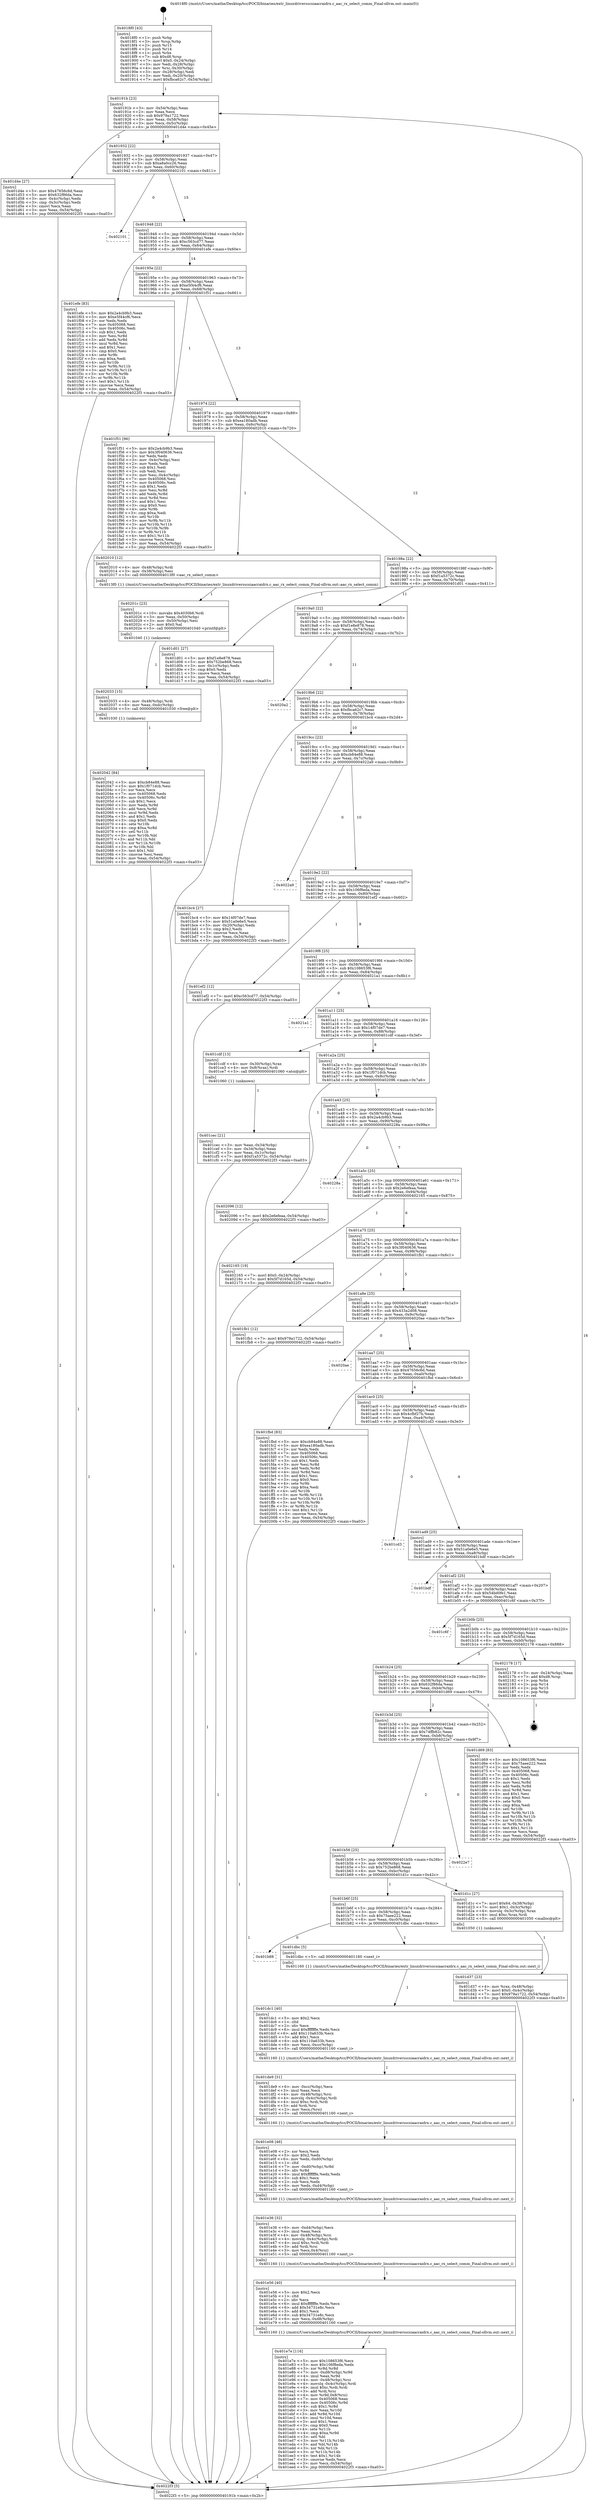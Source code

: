 digraph "0x4018f0" {
  label = "0x4018f0 (/mnt/c/Users/mathe/Desktop/tcc/POCII/binaries/extr_linuxdriversscsiaacraidrx.c_aac_rx_select_comm_Final-ollvm.out::main(0))"
  labelloc = "t"
  node[shape=record]

  Entry [label="",width=0.3,height=0.3,shape=circle,fillcolor=black,style=filled]
  "0x40191b" [label="{
     0x40191b [23]\l
     | [instrs]\l
     &nbsp;&nbsp;0x40191b \<+3\>: mov -0x54(%rbp),%eax\l
     &nbsp;&nbsp;0x40191e \<+2\>: mov %eax,%ecx\l
     &nbsp;&nbsp;0x401920 \<+6\>: sub $0x979a1722,%ecx\l
     &nbsp;&nbsp;0x401926 \<+3\>: mov %eax,-0x58(%rbp)\l
     &nbsp;&nbsp;0x401929 \<+3\>: mov %ecx,-0x5c(%rbp)\l
     &nbsp;&nbsp;0x40192c \<+6\>: je 0000000000401d4e \<main+0x45e\>\l
  }"]
  "0x401d4e" [label="{
     0x401d4e [27]\l
     | [instrs]\l
     &nbsp;&nbsp;0x401d4e \<+5\>: mov $0x47656c6d,%eax\l
     &nbsp;&nbsp;0x401d53 \<+5\>: mov $0x632f86da,%ecx\l
     &nbsp;&nbsp;0x401d58 \<+3\>: mov -0x4c(%rbp),%edx\l
     &nbsp;&nbsp;0x401d5b \<+3\>: cmp -0x3c(%rbp),%edx\l
     &nbsp;&nbsp;0x401d5e \<+3\>: cmovl %ecx,%eax\l
     &nbsp;&nbsp;0x401d61 \<+3\>: mov %eax,-0x54(%rbp)\l
     &nbsp;&nbsp;0x401d64 \<+5\>: jmp 00000000004022f3 \<main+0xa03\>\l
  }"]
  "0x401932" [label="{
     0x401932 [22]\l
     | [instrs]\l
     &nbsp;&nbsp;0x401932 \<+5\>: jmp 0000000000401937 \<main+0x47\>\l
     &nbsp;&nbsp;0x401937 \<+3\>: mov -0x58(%rbp),%eax\l
     &nbsp;&nbsp;0x40193a \<+5\>: sub $0xa8a0cc26,%eax\l
     &nbsp;&nbsp;0x40193f \<+3\>: mov %eax,-0x60(%rbp)\l
     &nbsp;&nbsp;0x401942 \<+6\>: je 0000000000402101 \<main+0x811\>\l
  }"]
  Exit [label="",width=0.3,height=0.3,shape=circle,fillcolor=black,style=filled,peripheries=2]
  "0x402101" [label="{
     0x402101\l
  }", style=dashed]
  "0x401948" [label="{
     0x401948 [22]\l
     | [instrs]\l
     &nbsp;&nbsp;0x401948 \<+5\>: jmp 000000000040194d \<main+0x5d\>\l
     &nbsp;&nbsp;0x40194d \<+3\>: mov -0x58(%rbp),%eax\l
     &nbsp;&nbsp;0x401950 \<+5\>: sub $0xc563cd77,%eax\l
     &nbsp;&nbsp;0x401955 \<+3\>: mov %eax,-0x64(%rbp)\l
     &nbsp;&nbsp;0x401958 \<+6\>: je 0000000000401efe \<main+0x60e\>\l
  }"]
  "0x402042" [label="{
     0x402042 [84]\l
     | [instrs]\l
     &nbsp;&nbsp;0x402042 \<+5\>: mov $0xcb84e88,%eax\l
     &nbsp;&nbsp;0x402047 \<+5\>: mov $0x1f071dcb,%esi\l
     &nbsp;&nbsp;0x40204c \<+2\>: xor %ecx,%ecx\l
     &nbsp;&nbsp;0x40204e \<+7\>: mov 0x405068,%edx\l
     &nbsp;&nbsp;0x402055 \<+8\>: mov 0x40506c,%r8d\l
     &nbsp;&nbsp;0x40205d \<+3\>: sub $0x1,%ecx\l
     &nbsp;&nbsp;0x402060 \<+3\>: mov %edx,%r9d\l
     &nbsp;&nbsp;0x402063 \<+3\>: add %ecx,%r9d\l
     &nbsp;&nbsp;0x402066 \<+4\>: imul %r9d,%edx\l
     &nbsp;&nbsp;0x40206a \<+3\>: and $0x1,%edx\l
     &nbsp;&nbsp;0x40206d \<+3\>: cmp $0x0,%edx\l
     &nbsp;&nbsp;0x402070 \<+4\>: sete %r10b\l
     &nbsp;&nbsp;0x402074 \<+4\>: cmp $0xa,%r8d\l
     &nbsp;&nbsp;0x402078 \<+4\>: setl %r11b\l
     &nbsp;&nbsp;0x40207c \<+3\>: mov %r10b,%bl\l
     &nbsp;&nbsp;0x40207f \<+3\>: and %r11b,%bl\l
     &nbsp;&nbsp;0x402082 \<+3\>: xor %r11b,%r10b\l
     &nbsp;&nbsp;0x402085 \<+3\>: or %r10b,%bl\l
     &nbsp;&nbsp;0x402088 \<+3\>: test $0x1,%bl\l
     &nbsp;&nbsp;0x40208b \<+3\>: cmovne %esi,%eax\l
     &nbsp;&nbsp;0x40208e \<+3\>: mov %eax,-0x54(%rbp)\l
     &nbsp;&nbsp;0x402091 \<+5\>: jmp 00000000004022f3 \<main+0xa03\>\l
  }"]
  "0x401efe" [label="{
     0x401efe [83]\l
     | [instrs]\l
     &nbsp;&nbsp;0x401efe \<+5\>: mov $0x2a4cb9b3,%eax\l
     &nbsp;&nbsp;0x401f03 \<+5\>: mov $0xe5f44cf6,%ecx\l
     &nbsp;&nbsp;0x401f08 \<+2\>: xor %edx,%edx\l
     &nbsp;&nbsp;0x401f0a \<+7\>: mov 0x405068,%esi\l
     &nbsp;&nbsp;0x401f11 \<+7\>: mov 0x40506c,%edi\l
     &nbsp;&nbsp;0x401f18 \<+3\>: sub $0x1,%edx\l
     &nbsp;&nbsp;0x401f1b \<+3\>: mov %esi,%r8d\l
     &nbsp;&nbsp;0x401f1e \<+3\>: add %edx,%r8d\l
     &nbsp;&nbsp;0x401f21 \<+4\>: imul %r8d,%esi\l
     &nbsp;&nbsp;0x401f25 \<+3\>: and $0x1,%esi\l
     &nbsp;&nbsp;0x401f28 \<+3\>: cmp $0x0,%esi\l
     &nbsp;&nbsp;0x401f2b \<+4\>: sete %r9b\l
     &nbsp;&nbsp;0x401f2f \<+3\>: cmp $0xa,%edi\l
     &nbsp;&nbsp;0x401f32 \<+4\>: setl %r10b\l
     &nbsp;&nbsp;0x401f36 \<+3\>: mov %r9b,%r11b\l
     &nbsp;&nbsp;0x401f39 \<+3\>: and %r10b,%r11b\l
     &nbsp;&nbsp;0x401f3c \<+3\>: xor %r10b,%r9b\l
     &nbsp;&nbsp;0x401f3f \<+3\>: or %r9b,%r11b\l
     &nbsp;&nbsp;0x401f42 \<+4\>: test $0x1,%r11b\l
     &nbsp;&nbsp;0x401f46 \<+3\>: cmovne %ecx,%eax\l
     &nbsp;&nbsp;0x401f49 \<+3\>: mov %eax,-0x54(%rbp)\l
     &nbsp;&nbsp;0x401f4c \<+5\>: jmp 00000000004022f3 \<main+0xa03\>\l
  }"]
  "0x40195e" [label="{
     0x40195e [22]\l
     | [instrs]\l
     &nbsp;&nbsp;0x40195e \<+5\>: jmp 0000000000401963 \<main+0x73\>\l
     &nbsp;&nbsp;0x401963 \<+3\>: mov -0x58(%rbp),%eax\l
     &nbsp;&nbsp;0x401966 \<+5\>: sub $0xe5f44cf6,%eax\l
     &nbsp;&nbsp;0x40196b \<+3\>: mov %eax,-0x68(%rbp)\l
     &nbsp;&nbsp;0x40196e \<+6\>: je 0000000000401f51 \<main+0x661\>\l
  }"]
  "0x402033" [label="{
     0x402033 [15]\l
     | [instrs]\l
     &nbsp;&nbsp;0x402033 \<+4\>: mov -0x48(%rbp),%rdi\l
     &nbsp;&nbsp;0x402037 \<+6\>: mov %eax,-0xdc(%rbp)\l
     &nbsp;&nbsp;0x40203d \<+5\>: call 0000000000401030 \<free@plt\>\l
     | [calls]\l
     &nbsp;&nbsp;0x401030 \{1\} (unknown)\l
  }"]
  "0x401f51" [label="{
     0x401f51 [96]\l
     | [instrs]\l
     &nbsp;&nbsp;0x401f51 \<+5\>: mov $0x2a4cb9b3,%eax\l
     &nbsp;&nbsp;0x401f56 \<+5\>: mov $0x3f040636,%ecx\l
     &nbsp;&nbsp;0x401f5b \<+2\>: xor %edx,%edx\l
     &nbsp;&nbsp;0x401f5d \<+3\>: mov -0x4c(%rbp),%esi\l
     &nbsp;&nbsp;0x401f60 \<+2\>: mov %edx,%edi\l
     &nbsp;&nbsp;0x401f62 \<+3\>: sub $0x1,%edi\l
     &nbsp;&nbsp;0x401f65 \<+2\>: sub %edi,%esi\l
     &nbsp;&nbsp;0x401f67 \<+3\>: mov %esi,-0x4c(%rbp)\l
     &nbsp;&nbsp;0x401f6a \<+7\>: mov 0x405068,%esi\l
     &nbsp;&nbsp;0x401f71 \<+7\>: mov 0x40506c,%edi\l
     &nbsp;&nbsp;0x401f78 \<+3\>: sub $0x1,%edx\l
     &nbsp;&nbsp;0x401f7b \<+3\>: mov %esi,%r8d\l
     &nbsp;&nbsp;0x401f7e \<+3\>: add %edx,%r8d\l
     &nbsp;&nbsp;0x401f81 \<+4\>: imul %r8d,%esi\l
     &nbsp;&nbsp;0x401f85 \<+3\>: and $0x1,%esi\l
     &nbsp;&nbsp;0x401f88 \<+3\>: cmp $0x0,%esi\l
     &nbsp;&nbsp;0x401f8b \<+4\>: sete %r9b\l
     &nbsp;&nbsp;0x401f8f \<+3\>: cmp $0xa,%edi\l
     &nbsp;&nbsp;0x401f92 \<+4\>: setl %r10b\l
     &nbsp;&nbsp;0x401f96 \<+3\>: mov %r9b,%r11b\l
     &nbsp;&nbsp;0x401f99 \<+3\>: and %r10b,%r11b\l
     &nbsp;&nbsp;0x401f9c \<+3\>: xor %r10b,%r9b\l
     &nbsp;&nbsp;0x401f9f \<+3\>: or %r9b,%r11b\l
     &nbsp;&nbsp;0x401fa2 \<+4\>: test $0x1,%r11b\l
     &nbsp;&nbsp;0x401fa6 \<+3\>: cmovne %ecx,%eax\l
     &nbsp;&nbsp;0x401fa9 \<+3\>: mov %eax,-0x54(%rbp)\l
     &nbsp;&nbsp;0x401fac \<+5\>: jmp 00000000004022f3 \<main+0xa03\>\l
  }"]
  "0x401974" [label="{
     0x401974 [22]\l
     | [instrs]\l
     &nbsp;&nbsp;0x401974 \<+5\>: jmp 0000000000401979 \<main+0x89\>\l
     &nbsp;&nbsp;0x401979 \<+3\>: mov -0x58(%rbp),%eax\l
     &nbsp;&nbsp;0x40197c \<+5\>: sub $0xea180adb,%eax\l
     &nbsp;&nbsp;0x401981 \<+3\>: mov %eax,-0x6c(%rbp)\l
     &nbsp;&nbsp;0x401984 \<+6\>: je 0000000000402010 \<main+0x720\>\l
  }"]
  "0x40201c" [label="{
     0x40201c [23]\l
     | [instrs]\l
     &nbsp;&nbsp;0x40201c \<+10\>: movabs $0x4030b6,%rdi\l
     &nbsp;&nbsp;0x402026 \<+3\>: mov %eax,-0x50(%rbp)\l
     &nbsp;&nbsp;0x402029 \<+3\>: mov -0x50(%rbp),%esi\l
     &nbsp;&nbsp;0x40202c \<+2\>: mov $0x0,%al\l
     &nbsp;&nbsp;0x40202e \<+5\>: call 0000000000401040 \<printf@plt\>\l
     | [calls]\l
     &nbsp;&nbsp;0x401040 \{1\} (unknown)\l
  }"]
  "0x402010" [label="{
     0x402010 [12]\l
     | [instrs]\l
     &nbsp;&nbsp;0x402010 \<+4\>: mov -0x48(%rbp),%rdi\l
     &nbsp;&nbsp;0x402014 \<+3\>: mov -0x38(%rbp),%esi\l
     &nbsp;&nbsp;0x402017 \<+5\>: call 00000000004013f0 \<aac_rx_select_comm\>\l
     | [calls]\l
     &nbsp;&nbsp;0x4013f0 \{1\} (/mnt/c/Users/mathe/Desktop/tcc/POCII/binaries/extr_linuxdriversscsiaacraidrx.c_aac_rx_select_comm_Final-ollvm.out::aac_rx_select_comm)\l
  }"]
  "0x40198a" [label="{
     0x40198a [22]\l
     | [instrs]\l
     &nbsp;&nbsp;0x40198a \<+5\>: jmp 000000000040198f \<main+0x9f\>\l
     &nbsp;&nbsp;0x40198f \<+3\>: mov -0x58(%rbp),%eax\l
     &nbsp;&nbsp;0x401992 \<+5\>: sub $0xf1a5372c,%eax\l
     &nbsp;&nbsp;0x401997 \<+3\>: mov %eax,-0x70(%rbp)\l
     &nbsp;&nbsp;0x40199a \<+6\>: je 0000000000401d01 \<main+0x411\>\l
  }"]
  "0x401e7e" [label="{
     0x401e7e [116]\l
     | [instrs]\l
     &nbsp;&nbsp;0x401e7e \<+5\>: mov $0x108653f6,%ecx\l
     &nbsp;&nbsp;0x401e83 \<+5\>: mov $0x106f8eda,%edx\l
     &nbsp;&nbsp;0x401e88 \<+3\>: xor %r8d,%r8d\l
     &nbsp;&nbsp;0x401e8b \<+7\>: mov -0xd8(%rbp),%r9d\l
     &nbsp;&nbsp;0x401e92 \<+4\>: imul %eax,%r9d\l
     &nbsp;&nbsp;0x401e96 \<+4\>: mov -0x48(%rbp),%rsi\l
     &nbsp;&nbsp;0x401e9a \<+4\>: movslq -0x4c(%rbp),%rdi\l
     &nbsp;&nbsp;0x401e9e \<+4\>: imul $0xc,%rdi,%rdi\l
     &nbsp;&nbsp;0x401ea2 \<+3\>: add %rdi,%rsi\l
     &nbsp;&nbsp;0x401ea5 \<+4\>: mov %r9d,0x8(%rsi)\l
     &nbsp;&nbsp;0x401ea9 \<+7\>: mov 0x405068,%eax\l
     &nbsp;&nbsp;0x401eb0 \<+8\>: mov 0x40506c,%r9d\l
     &nbsp;&nbsp;0x401eb8 \<+4\>: sub $0x1,%r8d\l
     &nbsp;&nbsp;0x401ebc \<+3\>: mov %eax,%r10d\l
     &nbsp;&nbsp;0x401ebf \<+3\>: add %r8d,%r10d\l
     &nbsp;&nbsp;0x401ec2 \<+4\>: imul %r10d,%eax\l
     &nbsp;&nbsp;0x401ec6 \<+3\>: and $0x1,%eax\l
     &nbsp;&nbsp;0x401ec9 \<+3\>: cmp $0x0,%eax\l
     &nbsp;&nbsp;0x401ecc \<+4\>: sete %r11b\l
     &nbsp;&nbsp;0x401ed0 \<+4\>: cmp $0xa,%r9d\l
     &nbsp;&nbsp;0x401ed4 \<+3\>: setl %bl\l
     &nbsp;&nbsp;0x401ed7 \<+3\>: mov %r11b,%r14b\l
     &nbsp;&nbsp;0x401eda \<+3\>: and %bl,%r14b\l
     &nbsp;&nbsp;0x401edd \<+3\>: xor %bl,%r11b\l
     &nbsp;&nbsp;0x401ee0 \<+3\>: or %r11b,%r14b\l
     &nbsp;&nbsp;0x401ee3 \<+4\>: test $0x1,%r14b\l
     &nbsp;&nbsp;0x401ee7 \<+3\>: cmovne %edx,%ecx\l
     &nbsp;&nbsp;0x401eea \<+3\>: mov %ecx,-0x54(%rbp)\l
     &nbsp;&nbsp;0x401eed \<+5\>: jmp 00000000004022f3 \<main+0xa03\>\l
  }"]
  "0x401d01" [label="{
     0x401d01 [27]\l
     | [instrs]\l
     &nbsp;&nbsp;0x401d01 \<+5\>: mov $0xf1e8e878,%eax\l
     &nbsp;&nbsp;0x401d06 \<+5\>: mov $0x752be868,%ecx\l
     &nbsp;&nbsp;0x401d0b \<+3\>: mov -0x1c(%rbp),%edx\l
     &nbsp;&nbsp;0x401d0e \<+3\>: cmp $0x0,%edx\l
     &nbsp;&nbsp;0x401d11 \<+3\>: cmove %ecx,%eax\l
     &nbsp;&nbsp;0x401d14 \<+3\>: mov %eax,-0x54(%rbp)\l
     &nbsp;&nbsp;0x401d17 \<+5\>: jmp 00000000004022f3 \<main+0xa03\>\l
  }"]
  "0x4019a0" [label="{
     0x4019a0 [22]\l
     | [instrs]\l
     &nbsp;&nbsp;0x4019a0 \<+5\>: jmp 00000000004019a5 \<main+0xb5\>\l
     &nbsp;&nbsp;0x4019a5 \<+3\>: mov -0x58(%rbp),%eax\l
     &nbsp;&nbsp;0x4019a8 \<+5\>: sub $0xf1e8e878,%eax\l
     &nbsp;&nbsp;0x4019ad \<+3\>: mov %eax,-0x74(%rbp)\l
     &nbsp;&nbsp;0x4019b0 \<+6\>: je 00000000004020a2 \<main+0x7b2\>\l
  }"]
  "0x401e56" [label="{
     0x401e56 [40]\l
     | [instrs]\l
     &nbsp;&nbsp;0x401e56 \<+5\>: mov $0x2,%ecx\l
     &nbsp;&nbsp;0x401e5b \<+1\>: cltd\l
     &nbsp;&nbsp;0x401e5c \<+2\>: idiv %ecx\l
     &nbsp;&nbsp;0x401e5e \<+6\>: imul $0xfffffffe,%edx,%ecx\l
     &nbsp;&nbsp;0x401e64 \<+6\>: add $0x34731e8c,%ecx\l
     &nbsp;&nbsp;0x401e6a \<+3\>: add $0x1,%ecx\l
     &nbsp;&nbsp;0x401e6d \<+6\>: sub $0x34731e8c,%ecx\l
     &nbsp;&nbsp;0x401e73 \<+6\>: mov %ecx,-0xd8(%rbp)\l
     &nbsp;&nbsp;0x401e79 \<+5\>: call 0000000000401160 \<next_i\>\l
     | [calls]\l
     &nbsp;&nbsp;0x401160 \{1\} (/mnt/c/Users/mathe/Desktop/tcc/POCII/binaries/extr_linuxdriversscsiaacraidrx.c_aac_rx_select_comm_Final-ollvm.out::next_i)\l
  }"]
  "0x4020a2" [label="{
     0x4020a2\l
  }", style=dashed]
  "0x4019b6" [label="{
     0x4019b6 [22]\l
     | [instrs]\l
     &nbsp;&nbsp;0x4019b6 \<+5\>: jmp 00000000004019bb \<main+0xcb\>\l
     &nbsp;&nbsp;0x4019bb \<+3\>: mov -0x58(%rbp),%eax\l
     &nbsp;&nbsp;0x4019be \<+5\>: sub $0xfbca62c7,%eax\l
     &nbsp;&nbsp;0x4019c3 \<+3\>: mov %eax,-0x78(%rbp)\l
     &nbsp;&nbsp;0x4019c6 \<+6\>: je 0000000000401bc4 \<main+0x2d4\>\l
  }"]
  "0x401e36" [label="{
     0x401e36 [32]\l
     | [instrs]\l
     &nbsp;&nbsp;0x401e36 \<+6\>: mov -0xd4(%rbp),%ecx\l
     &nbsp;&nbsp;0x401e3c \<+3\>: imul %eax,%ecx\l
     &nbsp;&nbsp;0x401e3f \<+4\>: mov -0x48(%rbp),%rsi\l
     &nbsp;&nbsp;0x401e43 \<+4\>: movslq -0x4c(%rbp),%rdi\l
     &nbsp;&nbsp;0x401e47 \<+4\>: imul $0xc,%rdi,%rdi\l
     &nbsp;&nbsp;0x401e4b \<+3\>: add %rdi,%rsi\l
     &nbsp;&nbsp;0x401e4e \<+3\>: mov %ecx,0x4(%rsi)\l
     &nbsp;&nbsp;0x401e51 \<+5\>: call 0000000000401160 \<next_i\>\l
     | [calls]\l
     &nbsp;&nbsp;0x401160 \{1\} (/mnt/c/Users/mathe/Desktop/tcc/POCII/binaries/extr_linuxdriversscsiaacraidrx.c_aac_rx_select_comm_Final-ollvm.out::next_i)\l
  }"]
  "0x401bc4" [label="{
     0x401bc4 [27]\l
     | [instrs]\l
     &nbsp;&nbsp;0x401bc4 \<+5\>: mov $0x14f07de7,%eax\l
     &nbsp;&nbsp;0x401bc9 \<+5\>: mov $0x51a0e6e5,%ecx\l
     &nbsp;&nbsp;0x401bce \<+3\>: mov -0x20(%rbp),%edx\l
     &nbsp;&nbsp;0x401bd1 \<+3\>: cmp $0x2,%edx\l
     &nbsp;&nbsp;0x401bd4 \<+3\>: cmovne %ecx,%eax\l
     &nbsp;&nbsp;0x401bd7 \<+3\>: mov %eax,-0x54(%rbp)\l
     &nbsp;&nbsp;0x401bda \<+5\>: jmp 00000000004022f3 \<main+0xa03\>\l
  }"]
  "0x4019cc" [label="{
     0x4019cc [22]\l
     | [instrs]\l
     &nbsp;&nbsp;0x4019cc \<+5\>: jmp 00000000004019d1 \<main+0xe1\>\l
     &nbsp;&nbsp;0x4019d1 \<+3\>: mov -0x58(%rbp),%eax\l
     &nbsp;&nbsp;0x4019d4 \<+5\>: sub $0xcb84e88,%eax\l
     &nbsp;&nbsp;0x4019d9 \<+3\>: mov %eax,-0x7c(%rbp)\l
     &nbsp;&nbsp;0x4019dc \<+6\>: je 00000000004022a9 \<main+0x9b9\>\l
  }"]
  "0x4022f3" [label="{
     0x4022f3 [5]\l
     | [instrs]\l
     &nbsp;&nbsp;0x4022f3 \<+5\>: jmp 000000000040191b \<main+0x2b\>\l
  }"]
  "0x4018f0" [label="{
     0x4018f0 [43]\l
     | [instrs]\l
     &nbsp;&nbsp;0x4018f0 \<+1\>: push %rbp\l
     &nbsp;&nbsp;0x4018f1 \<+3\>: mov %rsp,%rbp\l
     &nbsp;&nbsp;0x4018f4 \<+2\>: push %r15\l
     &nbsp;&nbsp;0x4018f6 \<+2\>: push %r14\l
     &nbsp;&nbsp;0x4018f8 \<+1\>: push %rbx\l
     &nbsp;&nbsp;0x4018f9 \<+7\>: sub $0xd8,%rsp\l
     &nbsp;&nbsp;0x401900 \<+7\>: movl $0x0,-0x24(%rbp)\l
     &nbsp;&nbsp;0x401907 \<+3\>: mov %edi,-0x28(%rbp)\l
     &nbsp;&nbsp;0x40190a \<+4\>: mov %rsi,-0x30(%rbp)\l
     &nbsp;&nbsp;0x40190e \<+3\>: mov -0x28(%rbp),%edi\l
     &nbsp;&nbsp;0x401911 \<+3\>: mov %edi,-0x20(%rbp)\l
     &nbsp;&nbsp;0x401914 \<+7\>: movl $0xfbca62c7,-0x54(%rbp)\l
  }"]
  "0x401e08" [label="{
     0x401e08 [46]\l
     | [instrs]\l
     &nbsp;&nbsp;0x401e08 \<+2\>: xor %ecx,%ecx\l
     &nbsp;&nbsp;0x401e0a \<+5\>: mov $0x2,%edx\l
     &nbsp;&nbsp;0x401e0f \<+6\>: mov %edx,-0xd0(%rbp)\l
     &nbsp;&nbsp;0x401e15 \<+1\>: cltd\l
     &nbsp;&nbsp;0x401e16 \<+7\>: mov -0xd0(%rbp),%r8d\l
     &nbsp;&nbsp;0x401e1d \<+3\>: idiv %r8d\l
     &nbsp;&nbsp;0x401e20 \<+6\>: imul $0xfffffffe,%edx,%edx\l
     &nbsp;&nbsp;0x401e26 \<+3\>: sub $0x1,%ecx\l
     &nbsp;&nbsp;0x401e29 \<+2\>: sub %ecx,%edx\l
     &nbsp;&nbsp;0x401e2b \<+6\>: mov %edx,-0xd4(%rbp)\l
     &nbsp;&nbsp;0x401e31 \<+5\>: call 0000000000401160 \<next_i\>\l
     | [calls]\l
     &nbsp;&nbsp;0x401160 \{1\} (/mnt/c/Users/mathe/Desktop/tcc/POCII/binaries/extr_linuxdriversscsiaacraidrx.c_aac_rx_select_comm_Final-ollvm.out::next_i)\l
  }"]
  "0x4022a9" [label="{
     0x4022a9\l
  }", style=dashed]
  "0x4019e2" [label="{
     0x4019e2 [22]\l
     | [instrs]\l
     &nbsp;&nbsp;0x4019e2 \<+5\>: jmp 00000000004019e7 \<main+0xf7\>\l
     &nbsp;&nbsp;0x4019e7 \<+3\>: mov -0x58(%rbp),%eax\l
     &nbsp;&nbsp;0x4019ea \<+5\>: sub $0x106f8eda,%eax\l
     &nbsp;&nbsp;0x4019ef \<+3\>: mov %eax,-0x80(%rbp)\l
     &nbsp;&nbsp;0x4019f2 \<+6\>: je 0000000000401ef2 \<main+0x602\>\l
  }"]
  "0x401de9" [label="{
     0x401de9 [31]\l
     | [instrs]\l
     &nbsp;&nbsp;0x401de9 \<+6\>: mov -0xcc(%rbp),%ecx\l
     &nbsp;&nbsp;0x401def \<+3\>: imul %eax,%ecx\l
     &nbsp;&nbsp;0x401df2 \<+4\>: mov -0x48(%rbp),%rsi\l
     &nbsp;&nbsp;0x401df6 \<+4\>: movslq -0x4c(%rbp),%rdi\l
     &nbsp;&nbsp;0x401dfa \<+4\>: imul $0xc,%rdi,%rdi\l
     &nbsp;&nbsp;0x401dfe \<+3\>: add %rdi,%rsi\l
     &nbsp;&nbsp;0x401e01 \<+2\>: mov %ecx,(%rsi)\l
     &nbsp;&nbsp;0x401e03 \<+5\>: call 0000000000401160 \<next_i\>\l
     | [calls]\l
     &nbsp;&nbsp;0x401160 \{1\} (/mnt/c/Users/mathe/Desktop/tcc/POCII/binaries/extr_linuxdriversscsiaacraidrx.c_aac_rx_select_comm_Final-ollvm.out::next_i)\l
  }"]
  "0x401ef2" [label="{
     0x401ef2 [12]\l
     | [instrs]\l
     &nbsp;&nbsp;0x401ef2 \<+7\>: movl $0xc563cd77,-0x54(%rbp)\l
     &nbsp;&nbsp;0x401ef9 \<+5\>: jmp 00000000004022f3 \<main+0xa03\>\l
  }"]
  "0x4019f8" [label="{
     0x4019f8 [25]\l
     | [instrs]\l
     &nbsp;&nbsp;0x4019f8 \<+5\>: jmp 00000000004019fd \<main+0x10d\>\l
     &nbsp;&nbsp;0x4019fd \<+3\>: mov -0x58(%rbp),%eax\l
     &nbsp;&nbsp;0x401a00 \<+5\>: sub $0x108653f6,%eax\l
     &nbsp;&nbsp;0x401a05 \<+6\>: mov %eax,-0x84(%rbp)\l
     &nbsp;&nbsp;0x401a0b \<+6\>: je 00000000004021a1 \<main+0x8b1\>\l
  }"]
  "0x401dc1" [label="{
     0x401dc1 [40]\l
     | [instrs]\l
     &nbsp;&nbsp;0x401dc1 \<+5\>: mov $0x2,%ecx\l
     &nbsp;&nbsp;0x401dc6 \<+1\>: cltd\l
     &nbsp;&nbsp;0x401dc7 \<+2\>: idiv %ecx\l
     &nbsp;&nbsp;0x401dc9 \<+6\>: imul $0xfffffffe,%edx,%ecx\l
     &nbsp;&nbsp;0x401dcf \<+6\>: add $0x110a633b,%ecx\l
     &nbsp;&nbsp;0x401dd5 \<+3\>: add $0x1,%ecx\l
     &nbsp;&nbsp;0x401dd8 \<+6\>: sub $0x110a633b,%ecx\l
     &nbsp;&nbsp;0x401dde \<+6\>: mov %ecx,-0xcc(%rbp)\l
     &nbsp;&nbsp;0x401de4 \<+5\>: call 0000000000401160 \<next_i\>\l
     | [calls]\l
     &nbsp;&nbsp;0x401160 \{1\} (/mnt/c/Users/mathe/Desktop/tcc/POCII/binaries/extr_linuxdriversscsiaacraidrx.c_aac_rx_select_comm_Final-ollvm.out::next_i)\l
  }"]
  "0x4021a1" [label="{
     0x4021a1\l
  }", style=dashed]
  "0x401a11" [label="{
     0x401a11 [25]\l
     | [instrs]\l
     &nbsp;&nbsp;0x401a11 \<+5\>: jmp 0000000000401a16 \<main+0x126\>\l
     &nbsp;&nbsp;0x401a16 \<+3\>: mov -0x58(%rbp),%eax\l
     &nbsp;&nbsp;0x401a19 \<+5\>: sub $0x14f07de7,%eax\l
     &nbsp;&nbsp;0x401a1e \<+6\>: mov %eax,-0x88(%rbp)\l
     &nbsp;&nbsp;0x401a24 \<+6\>: je 0000000000401cdf \<main+0x3ef\>\l
  }"]
  "0x401b88" [label="{
     0x401b88\l
  }", style=dashed]
  "0x401cdf" [label="{
     0x401cdf [13]\l
     | [instrs]\l
     &nbsp;&nbsp;0x401cdf \<+4\>: mov -0x30(%rbp),%rax\l
     &nbsp;&nbsp;0x401ce3 \<+4\>: mov 0x8(%rax),%rdi\l
     &nbsp;&nbsp;0x401ce7 \<+5\>: call 0000000000401060 \<atoi@plt\>\l
     | [calls]\l
     &nbsp;&nbsp;0x401060 \{1\} (unknown)\l
  }"]
  "0x401a2a" [label="{
     0x401a2a [25]\l
     | [instrs]\l
     &nbsp;&nbsp;0x401a2a \<+5\>: jmp 0000000000401a2f \<main+0x13f\>\l
     &nbsp;&nbsp;0x401a2f \<+3\>: mov -0x58(%rbp),%eax\l
     &nbsp;&nbsp;0x401a32 \<+5\>: sub $0x1f071dcb,%eax\l
     &nbsp;&nbsp;0x401a37 \<+6\>: mov %eax,-0x8c(%rbp)\l
     &nbsp;&nbsp;0x401a3d \<+6\>: je 0000000000402096 \<main+0x7a6\>\l
  }"]
  "0x401cec" [label="{
     0x401cec [21]\l
     | [instrs]\l
     &nbsp;&nbsp;0x401cec \<+3\>: mov %eax,-0x34(%rbp)\l
     &nbsp;&nbsp;0x401cef \<+3\>: mov -0x34(%rbp),%eax\l
     &nbsp;&nbsp;0x401cf2 \<+3\>: mov %eax,-0x1c(%rbp)\l
     &nbsp;&nbsp;0x401cf5 \<+7\>: movl $0xf1a5372c,-0x54(%rbp)\l
     &nbsp;&nbsp;0x401cfc \<+5\>: jmp 00000000004022f3 \<main+0xa03\>\l
  }"]
  "0x401dbc" [label="{
     0x401dbc [5]\l
     | [instrs]\l
     &nbsp;&nbsp;0x401dbc \<+5\>: call 0000000000401160 \<next_i\>\l
     | [calls]\l
     &nbsp;&nbsp;0x401160 \{1\} (/mnt/c/Users/mathe/Desktop/tcc/POCII/binaries/extr_linuxdriversscsiaacraidrx.c_aac_rx_select_comm_Final-ollvm.out::next_i)\l
  }"]
  "0x402096" [label="{
     0x402096 [12]\l
     | [instrs]\l
     &nbsp;&nbsp;0x402096 \<+7\>: movl $0x2e6efeaa,-0x54(%rbp)\l
     &nbsp;&nbsp;0x40209d \<+5\>: jmp 00000000004022f3 \<main+0xa03\>\l
  }"]
  "0x401a43" [label="{
     0x401a43 [25]\l
     | [instrs]\l
     &nbsp;&nbsp;0x401a43 \<+5\>: jmp 0000000000401a48 \<main+0x158\>\l
     &nbsp;&nbsp;0x401a48 \<+3\>: mov -0x58(%rbp),%eax\l
     &nbsp;&nbsp;0x401a4b \<+5\>: sub $0x2a4cb9b3,%eax\l
     &nbsp;&nbsp;0x401a50 \<+6\>: mov %eax,-0x90(%rbp)\l
     &nbsp;&nbsp;0x401a56 \<+6\>: je 000000000040228a \<main+0x99a\>\l
  }"]
  "0x401d37" [label="{
     0x401d37 [23]\l
     | [instrs]\l
     &nbsp;&nbsp;0x401d37 \<+4\>: mov %rax,-0x48(%rbp)\l
     &nbsp;&nbsp;0x401d3b \<+7\>: movl $0x0,-0x4c(%rbp)\l
     &nbsp;&nbsp;0x401d42 \<+7\>: movl $0x979a1722,-0x54(%rbp)\l
     &nbsp;&nbsp;0x401d49 \<+5\>: jmp 00000000004022f3 \<main+0xa03\>\l
  }"]
  "0x40228a" [label="{
     0x40228a\l
  }", style=dashed]
  "0x401a5c" [label="{
     0x401a5c [25]\l
     | [instrs]\l
     &nbsp;&nbsp;0x401a5c \<+5\>: jmp 0000000000401a61 \<main+0x171\>\l
     &nbsp;&nbsp;0x401a61 \<+3\>: mov -0x58(%rbp),%eax\l
     &nbsp;&nbsp;0x401a64 \<+5\>: sub $0x2e6efeaa,%eax\l
     &nbsp;&nbsp;0x401a69 \<+6\>: mov %eax,-0x94(%rbp)\l
     &nbsp;&nbsp;0x401a6f \<+6\>: je 0000000000402165 \<main+0x875\>\l
  }"]
  "0x401b6f" [label="{
     0x401b6f [25]\l
     | [instrs]\l
     &nbsp;&nbsp;0x401b6f \<+5\>: jmp 0000000000401b74 \<main+0x284\>\l
     &nbsp;&nbsp;0x401b74 \<+3\>: mov -0x58(%rbp),%eax\l
     &nbsp;&nbsp;0x401b77 \<+5\>: sub $0x75aee222,%eax\l
     &nbsp;&nbsp;0x401b7c \<+6\>: mov %eax,-0xc0(%rbp)\l
     &nbsp;&nbsp;0x401b82 \<+6\>: je 0000000000401dbc \<main+0x4cc\>\l
  }"]
  "0x402165" [label="{
     0x402165 [19]\l
     | [instrs]\l
     &nbsp;&nbsp;0x402165 \<+7\>: movl $0x0,-0x24(%rbp)\l
     &nbsp;&nbsp;0x40216c \<+7\>: movl $0x5f7d165d,-0x54(%rbp)\l
     &nbsp;&nbsp;0x402173 \<+5\>: jmp 00000000004022f3 \<main+0xa03\>\l
  }"]
  "0x401a75" [label="{
     0x401a75 [25]\l
     | [instrs]\l
     &nbsp;&nbsp;0x401a75 \<+5\>: jmp 0000000000401a7a \<main+0x18a\>\l
     &nbsp;&nbsp;0x401a7a \<+3\>: mov -0x58(%rbp),%eax\l
     &nbsp;&nbsp;0x401a7d \<+5\>: sub $0x3f040636,%eax\l
     &nbsp;&nbsp;0x401a82 \<+6\>: mov %eax,-0x98(%rbp)\l
     &nbsp;&nbsp;0x401a88 \<+6\>: je 0000000000401fb1 \<main+0x6c1\>\l
  }"]
  "0x401d1c" [label="{
     0x401d1c [27]\l
     | [instrs]\l
     &nbsp;&nbsp;0x401d1c \<+7\>: movl $0x64,-0x38(%rbp)\l
     &nbsp;&nbsp;0x401d23 \<+7\>: movl $0x1,-0x3c(%rbp)\l
     &nbsp;&nbsp;0x401d2a \<+4\>: movslq -0x3c(%rbp),%rax\l
     &nbsp;&nbsp;0x401d2e \<+4\>: imul $0xc,%rax,%rdi\l
     &nbsp;&nbsp;0x401d32 \<+5\>: call 0000000000401050 \<malloc@plt\>\l
     | [calls]\l
     &nbsp;&nbsp;0x401050 \{1\} (unknown)\l
  }"]
  "0x401fb1" [label="{
     0x401fb1 [12]\l
     | [instrs]\l
     &nbsp;&nbsp;0x401fb1 \<+7\>: movl $0x979a1722,-0x54(%rbp)\l
     &nbsp;&nbsp;0x401fb8 \<+5\>: jmp 00000000004022f3 \<main+0xa03\>\l
  }"]
  "0x401a8e" [label="{
     0x401a8e [25]\l
     | [instrs]\l
     &nbsp;&nbsp;0x401a8e \<+5\>: jmp 0000000000401a93 \<main+0x1a3\>\l
     &nbsp;&nbsp;0x401a93 \<+3\>: mov -0x58(%rbp),%eax\l
     &nbsp;&nbsp;0x401a96 \<+5\>: sub $0x433a2d08,%eax\l
     &nbsp;&nbsp;0x401a9b \<+6\>: mov %eax,-0x9c(%rbp)\l
     &nbsp;&nbsp;0x401aa1 \<+6\>: je 00000000004020ae \<main+0x7be\>\l
  }"]
  "0x401b56" [label="{
     0x401b56 [25]\l
     | [instrs]\l
     &nbsp;&nbsp;0x401b56 \<+5\>: jmp 0000000000401b5b \<main+0x26b\>\l
     &nbsp;&nbsp;0x401b5b \<+3\>: mov -0x58(%rbp),%eax\l
     &nbsp;&nbsp;0x401b5e \<+5\>: sub $0x752be868,%eax\l
     &nbsp;&nbsp;0x401b63 \<+6\>: mov %eax,-0xbc(%rbp)\l
     &nbsp;&nbsp;0x401b69 \<+6\>: je 0000000000401d1c \<main+0x42c\>\l
  }"]
  "0x4020ae" [label="{
     0x4020ae\l
  }", style=dashed]
  "0x401aa7" [label="{
     0x401aa7 [25]\l
     | [instrs]\l
     &nbsp;&nbsp;0x401aa7 \<+5\>: jmp 0000000000401aac \<main+0x1bc\>\l
     &nbsp;&nbsp;0x401aac \<+3\>: mov -0x58(%rbp),%eax\l
     &nbsp;&nbsp;0x401aaf \<+5\>: sub $0x47656c6d,%eax\l
     &nbsp;&nbsp;0x401ab4 \<+6\>: mov %eax,-0xa0(%rbp)\l
     &nbsp;&nbsp;0x401aba \<+6\>: je 0000000000401fbd \<main+0x6cd\>\l
  }"]
  "0x4022e7" [label="{
     0x4022e7\l
  }", style=dashed]
  "0x401fbd" [label="{
     0x401fbd [83]\l
     | [instrs]\l
     &nbsp;&nbsp;0x401fbd \<+5\>: mov $0xcb84e88,%eax\l
     &nbsp;&nbsp;0x401fc2 \<+5\>: mov $0xea180adb,%ecx\l
     &nbsp;&nbsp;0x401fc7 \<+2\>: xor %edx,%edx\l
     &nbsp;&nbsp;0x401fc9 \<+7\>: mov 0x405068,%esi\l
     &nbsp;&nbsp;0x401fd0 \<+7\>: mov 0x40506c,%edi\l
     &nbsp;&nbsp;0x401fd7 \<+3\>: sub $0x1,%edx\l
     &nbsp;&nbsp;0x401fda \<+3\>: mov %esi,%r8d\l
     &nbsp;&nbsp;0x401fdd \<+3\>: add %edx,%r8d\l
     &nbsp;&nbsp;0x401fe0 \<+4\>: imul %r8d,%esi\l
     &nbsp;&nbsp;0x401fe4 \<+3\>: and $0x1,%esi\l
     &nbsp;&nbsp;0x401fe7 \<+3\>: cmp $0x0,%esi\l
     &nbsp;&nbsp;0x401fea \<+4\>: sete %r9b\l
     &nbsp;&nbsp;0x401fee \<+3\>: cmp $0xa,%edi\l
     &nbsp;&nbsp;0x401ff1 \<+4\>: setl %r10b\l
     &nbsp;&nbsp;0x401ff5 \<+3\>: mov %r9b,%r11b\l
     &nbsp;&nbsp;0x401ff8 \<+3\>: and %r10b,%r11b\l
     &nbsp;&nbsp;0x401ffb \<+3\>: xor %r10b,%r9b\l
     &nbsp;&nbsp;0x401ffe \<+3\>: or %r9b,%r11b\l
     &nbsp;&nbsp;0x402001 \<+4\>: test $0x1,%r11b\l
     &nbsp;&nbsp;0x402005 \<+3\>: cmovne %ecx,%eax\l
     &nbsp;&nbsp;0x402008 \<+3\>: mov %eax,-0x54(%rbp)\l
     &nbsp;&nbsp;0x40200b \<+5\>: jmp 00000000004022f3 \<main+0xa03\>\l
  }"]
  "0x401ac0" [label="{
     0x401ac0 [25]\l
     | [instrs]\l
     &nbsp;&nbsp;0x401ac0 \<+5\>: jmp 0000000000401ac5 \<main+0x1d5\>\l
     &nbsp;&nbsp;0x401ac5 \<+3\>: mov -0x58(%rbp),%eax\l
     &nbsp;&nbsp;0x401ac8 \<+5\>: sub $0x4cfbf27b,%eax\l
     &nbsp;&nbsp;0x401acd \<+6\>: mov %eax,-0xa4(%rbp)\l
     &nbsp;&nbsp;0x401ad3 \<+6\>: je 0000000000401cd3 \<main+0x3e3\>\l
  }"]
  "0x401b3d" [label="{
     0x401b3d [25]\l
     | [instrs]\l
     &nbsp;&nbsp;0x401b3d \<+5\>: jmp 0000000000401b42 \<main+0x252\>\l
     &nbsp;&nbsp;0x401b42 \<+3\>: mov -0x58(%rbp),%eax\l
     &nbsp;&nbsp;0x401b45 \<+5\>: sub $0x74ffb82c,%eax\l
     &nbsp;&nbsp;0x401b4a \<+6\>: mov %eax,-0xb8(%rbp)\l
     &nbsp;&nbsp;0x401b50 \<+6\>: je 00000000004022e7 \<main+0x9f7\>\l
  }"]
  "0x401cd3" [label="{
     0x401cd3\l
  }", style=dashed]
  "0x401ad9" [label="{
     0x401ad9 [25]\l
     | [instrs]\l
     &nbsp;&nbsp;0x401ad9 \<+5\>: jmp 0000000000401ade \<main+0x1ee\>\l
     &nbsp;&nbsp;0x401ade \<+3\>: mov -0x58(%rbp),%eax\l
     &nbsp;&nbsp;0x401ae1 \<+5\>: sub $0x51a0e6e5,%eax\l
     &nbsp;&nbsp;0x401ae6 \<+6\>: mov %eax,-0xa8(%rbp)\l
     &nbsp;&nbsp;0x401aec \<+6\>: je 0000000000401bdf \<main+0x2ef\>\l
  }"]
  "0x401d69" [label="{
     0x401d69 [83]\l
     | [instrs]\l
     &nbsp;&nbsp;0x401d69 \<+5\>: mov $0x108653f6,%eax\l
     &nbsp;&nbsp;0x401d6e \<+5\>: mov $0x75aee222,%ecx\l
     &nbsp;&nbsp;0x401d73 \<+2\>: xor %edx,%edx\l
     &nbsp;&nbsp;0x401d75 \<+7\>: mov 0x405068,%esi\l
     &nbsp;&nbsp;0x401d7c \<+7\>: mov 0x40506c,%edi\l
     &nbsp;&nbsp;0x401d83 \<+3\>: sub $0x1,%edx\l
     &nbsp;&nbsp;0x401d86 \<+3\>: mov %esi,%r8d\l
     &nbsp;&nbsp;0x401d89 \<+3\>: add %edx,%r8d\l
     &nbsp;&nbsp;0x401d8c \<+4\>: imul %r8d,%esi\l
     &nbsp;&nbsp;0x401d90 \<+3\>: and $0x1,%esi\l
     &nbsp;&nbsp;0x401d93 \<+3\>: cmp $0x0,%esi\l
     &nbsp;&nbsp;0x401d96 \<+4\>: sete %r9b\l
     &nbsp;&nbsp;0x401d9a \<+3\>: cmp $0xa,%edi\l
     &nbsp;&nbsp;0x401d9d \<+4\>: setl %r10b\l
     &nbsp;&nbsp;0x401da1 \<+3\>: mov %r9b,%r11b\l
     &nbsp;&nbsp;0x401da4 \<+3\>: and %r10b,%r11b\l
     &nbsp;&nbsp;0x401da7 \<+3\>: xor %r10b,%r9b\l
     &nbsp;&nbsp;0x401daa \<+3\>: or %r9b,%r11b\l
     &nbsp;&nbsp;0x401dad \<+4\>: test $0x1,%r11b\l
     &nbsp;&nbsp;0x401db1 \<+3\>: cmovne %ecx,%eax\l
     &nbsp;&nbsp;0x401db4 \<+3\>: mov %eax,-0x54(%rbp)\l
     &nbsp;&nbsp;0x401db7 \<+5\>: jmp 00000000004022f3 \<main+0xa03\>\l
  }"]
  "0x401bdf" [label="{
     0x401bdf\l
  }", style=dashed]
  "0x401af2" [label="{
     0x401af2 [25]\l
     | [instrs]\l
     &nbsp;&nbsp;0x401af2 \<+5\>: jmp 0000000000401af7 \<main+0x207\>\l
     &nbsp;&nbsp;0x401af7 \<+3\>: mov -0x58(%rbp),%eax\l
     &nbsp;&nbsp;0x401afa \<+5\>: sub $0x54bd0fe1,%eax\l
     &nbsp;&nbsp;0x401aff \<+6\>: mov %eax,-0xac(%rbp)\l
     &nbsp;&nbsp;0x401b05 \<+6\>: je 0000000000401c6f \<main+0x37f\>\l
  }"]
  "0x401b24" [label="{
     0x401b24 [25]\l
     | [instrs]\l
     &nbsp;&nbsp;0x401b24 \<+5\>: jmp 0000000000401b29 \<main+0x239\>\l
     &nbsp;&nbsp;0x401b29 \<+3\>: mov -0x58(%rbp),%eax\l
     &nbsp;&nbsp;0x401b2c \<+5\>: sub $0x632f86da,%eax\l
     &nbsp;&nbsp;0x401b31 \<+6\>: mov %eax,-0xb4(%rbp)\l
     &nbsp;&nbsp;0x401b37 \<+6\>: je 0000000000401d69 \<main+0x479\>\l
  }"]
  "0x401c6f" [label="{
     0x401c6f\l
  }", style=dashed]
  "0x401b0b" [label="{
     0x401b0b [25]\l
     | [instrs]\l
     &nbsp;&nbsp;0x401b0b \<+5\>: jmp 0000000000401b10 \<main+0x220\>\l
     &nbsp;&nbsp;0x401b10 \<+3\>: mov -0x58(%rbp),%eax\l
     &nbsp;&nbsp;0x401b13 \<+5\>: sub $0x5f7d165d,%eax\l
     &nbsp;&nbsp;0x401b18 \<+6\>: mov %eax,-0xb0(%rbp)\l
     &nbsp;&nbsp;0x401b1e \<+6\>: je 0000000000402178 \<main+0x888\>\l
  }"]
  "0x402178" [label="{
     0x402178 [17]\l
     | [instrs]\l
     &nbsp;&nbsp;0x402178 \<+3\>: mov -0x24(%rbp),%eax\l
     &nbsp;&nbsp;0x40217b \<+7\>: add $0xd8,%rsp\l
     &nbsp;&nbsp;0x402182 \<+1\>: pop %rbx\l
     &nbsp;&nbsp;0x402183 \<+2\>: pop %r14\l
     &nbsp;&nbsp;0x402185 \<+2\>: pop %r15\l
     &nbsp;&nbsp;0x402187 \<+1\>: pop %rbp\l
     &nbsp;&nbsp;0x402188 \<+1\>: ret\l
  }"]
  Entry -> "0x4018f0" [label=" 1"]
  "0x40191b" -> "0x401d4e" [label=" 2"]
  "0x40191b" -> "0x401932" [label=" 15"]
  "0x402178" -> Exit [label=" 1"]
  "0x401932" -> "0x402101" [label=" 0"]
  "0x401932" -> "0x401948" [label=" 15"]
  "0x402165" -> "0x4022f3" [label=" 1"]
  "0x401948" -> "0x401efe" [label=" 1"]
  "0x401948" -> "0x40195e" [label=" 14"]
  "0x402096" -> "0x4022f3" [label=" 1"]
  "0x40195e" -> "0x401f51" [label=" 1"]
  "0x40195e" -> "0x401974" [label=" 13"]
  "0x402042" -> "0x4022f3" [label=" 1"]
  "0x401974" -> "0x402010" [label=" 1"]
  "0x401974" -> "0x40198a" [label=" 12"]
  "0x402033" -> "0x402042" [label=" 1"]
  "0x40198a" -> "0x401d01" [label=" 1"]
  "0x40198a" -> "0x4019a0" [label=" 11"]
  "0x40201c" -> "0x402033" [label=" 1"]
  "0x4019a0" -> "0x4020a2" [label=" 0"]
  "0x4019a0" -> "0x4019b6" [label=" 11"]
  "0x402010" -> "0x40201c" [label=" 1"]
  "0x4019b6" -> "0x401bc4" [label=" 1"]
  "0x4019b6" -> "0x4019cc" [label=" 10"]
  "0x401bc4" -> "0x4022f3" [label=" 1"]
  "0x4018f0" -> "0x40191b" [label=" 1"]
  "0x4022f3" -> "0x40191b" [label=" 16"]
  "0x401fbd" -> "0x4022f3" [label=" 1"]
  "0x4019cc" -> "0x4022a9" [label=" 0"]
  "0x4019cc" -> "0x4019e2" [label=" 10"]
  "0x401fb1" -> "0x4022f3" [label=" 1"]
  "0x4019e2" -> "0x401ef2" [label=" 1"]
  "0x4019e2" -> "0x4019f8" [label=" 9"]
  "0x401f51" -> "0x4022f3" [label=" 1"]
  "0x4019f8" -> "0x4021a1" [label=" 0"]
  "0x4019f8" -> "0x401a11" [label=" 9"]
  "0x401efe" -> "0x4022f3" [label=" 1"]
  "0x401a11" -> "0x401cdf" [label=" 1"]
  "0x401a11" -> "0x401a2a" [label=" 8"]
  "0x401cdf" -> "0x401cec" [label=" 1"]
  "0x401cec" -> "0x4022f3" [label=" 1"]
  "0x401d01" -> "0x4022f3" [label=" 1"]
  "0x401ef2" -> "0x4022f3" [label=" 1"]
  "0x401a2a" -> "0x402096" [label=" 1"]
  "0x401a2a" -> "0x401a43" [label=" 7"]
  "0x401e7e" -> "0x4022f3" [label=" 1"]
  "0x401a43" -> "0x40228a" [label=" 0"]
  "0x401a43" -> "0x401a5c" [label=" 7"]
  "0x401e36" -> "0x401e56" [label=" 1"]
  "0x401a5c" -> "0x402165" [label=" 1"]
  "0x401a5c" -> "0x401a75" [label=" 6"]
  "0x401e08" -> "0x401e36" [label=" 1"]
  "0x401a75" -> "0x401fb1" [label=" 1"]
  "0x401a75" -> "0x401a8e" [label=" 5"]
  "0x401de9" -> "0x401e08" [label=" 1"]
  "0x401a8e" -> "0x4020ae" [label=" 0"]
  "0x401a8e" -> "0x401aa7" [label=" 5"]
  "0x401dbc" -> "0x401dc1" [label=" 1"]
  "0x401aa7" -> "0x401fbd" [label=" 1"]
  "0x401aa7" -> "0x401ac0" [label=" 4"]
  "0x401b6f" -> "0x401b88" [label=" 0"]
  "0x401ac0" -> "0x401cd3" [label=" 0"]
  "0x401ac0" -> "0x401ad9" [label=" 4"]
  "0x401e56" -> "0x401e7e" [label=" 1"]
  "0x401ad9" -> "0x401bdf" [label=" 0"]
  "0x401ad9" -> "0x401af2" [label=" 4"]
  "0x401d69" -> "0x4022f3" [label=" 1"]
  "0x401af2" -> "0x401c6f" [label=" 0"]
  "0x401af2" -> "0x401b0b" [label=" 4"]
  "0x401d37" -> "0x4022f3" [label=" 1"]
  "0x401b0b" -> "0x402178" [label=" 1"]
  "0x401b0b" -> "0x401b24" [label=" 3"]
  "0x401d4e" -> "0x4022f3" [label=" 2"]
  "0x401b24" -> "0x401d69" [label=" 1"]
  "0x401b24" -> "0x401b3d" [label=" 2"]
  "0x401b6f" -> "0x401dbc" [label=" 1"]
  "0x401b3d" -> "0x4022e7" [label=" 0"]
  "0x401b3d" -> "0x401b56" [label=" 2"]
  "0x401dc1" -> "0x401de9" [label=" 1"]
  "0x401b56" -> "0x401d1c" [label=" 1"]
  "0x401b56" -> "0x401b6f" [label=" 1"]
  "0x401d1c" -> "0x401d37" [label=" 1"]
}
